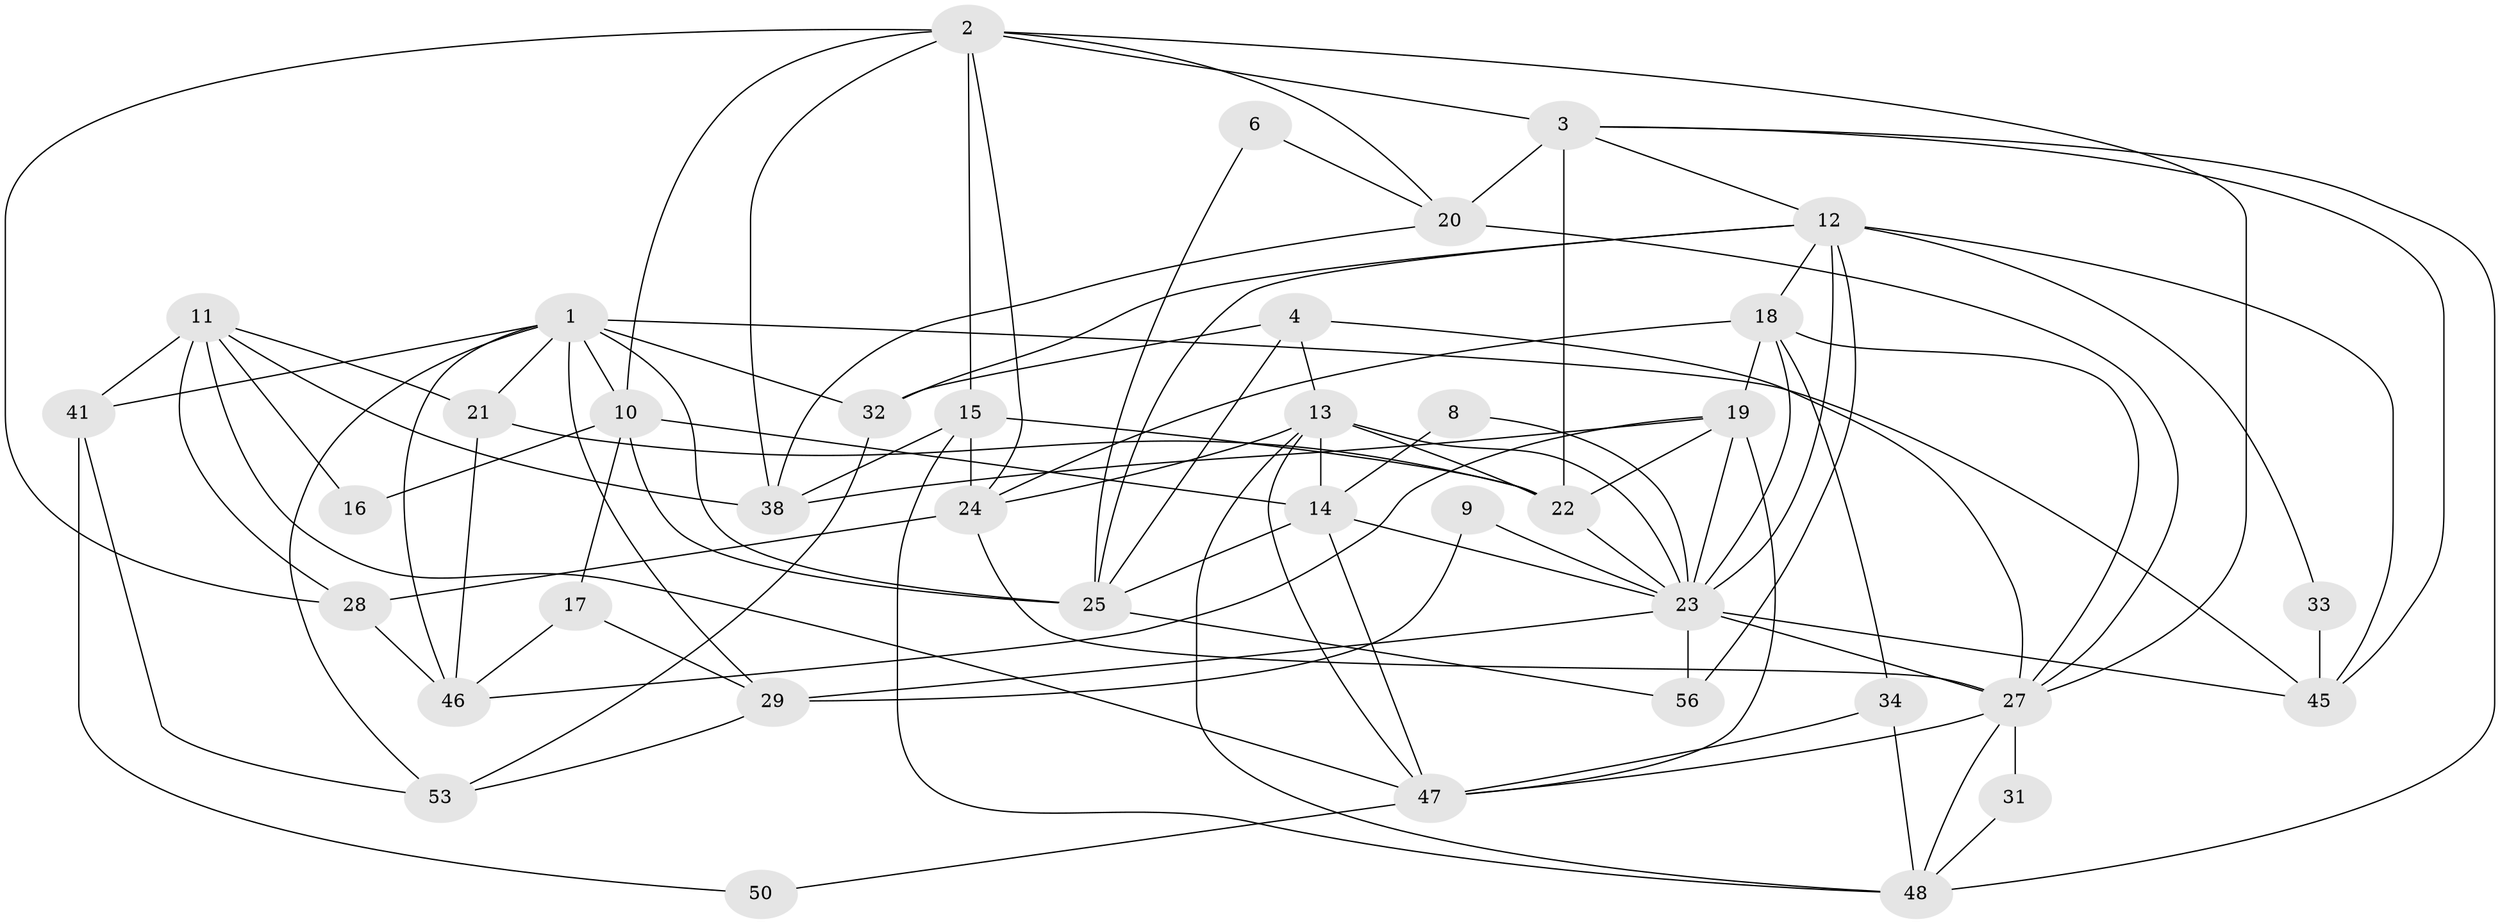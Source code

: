// Generated by graph-tools (version 1.1) at 2025/23/03/03/25 07:23:56]
// undirected, 39 vertices, 99 edges
graph export_dot {
graph [start="1"]
  node [color=gray90,style=filled];
  1 [super="+5"];
  2 [super="+7"];
  3;
  4 [super="+49"];
  6;
  8;
  9;
  10 [super="+57"];
  11 [super="+44"];
  12 [super="+55"];
  13 [super="+36"];
  14 [super="+30"];
  15 [super="+60"];
  16;
  17;
  18 [super="+52"];
  19 [super="+64"];
  20 [super="+35"];
  21 [super="+37"];
  22 [super="+58"];
  23 [super="+39"];
  24 [super="+26"];
  25 [super="+40"];
  27 [super="+54"];
  28 [super="+43"];
  29 [super="+65"];
  31;
  32 [super="+42"];
  33;
  34;
  38 [super="+61"];
  41 [super="+59"];
  45 [super="+63"];
  46;
  47 [super="+51"];
  48 [super="+62"];
  50;
  53;
  56;
  1 -- 46;
  1 -- 41;
  1 -- 25;
  1 -- 32 [weight=2];
  1 -- 29;
  1 -- 53;
  1 -- 10;
  1 -- 45;
  1 -- 21;
  2 -- 3;
  2 -- 27;
  2 -- 24;
  2 -- 10;
  2 -- 28;
  2 -- 15;
  2 -- 20;
  2 -- 38;
  3 -- 20 [weight=2];
  3 -- 48;
  3 -- 45;
  3 -- 22;
  3 -- 12;
  4 -- 32;
  4 -- 27;
  4 -- 25;
  4 -- 13;
  6 -- 25;
  6 -- 20;
  8 -- 23;
  8 -- 14;
  9 -- 29;
  9 -- 23;
  10 -- 14;
  10 -- 16;
  10 -- 17;
  10 -- 25;
  11 -- 47;
  11 -- 41 [weight=2];
  11 -- 16;
  11 -- 21;
  11 -- 38;
  11 -- 28;
  12 -- 23;
  12 -- 18;
  12 -- 56;
  12 -- 25;
  12 -- 32;
  12 -- 33;
  12 -- 45;
  13 -- 22;
  13 -- 23;
  13 -- 14;
  13 -- 24;
  13 -- 48;
  13 -- 47;
  14 -- 23;
  14 -- 25;
  14 -- 47;
  15 -- 22;
  15 -- 48;
  15 -- 24;
  15 -- 38;
  17 -- 46;
  17 -- 29;
  18 -- 34;
  18 -- 19 [weight=2];
  18 -- 23;
  18 -- 24;
  18 -- 27;
  19 -- 46;
  19 -- 47;
  19 -- 23;
  19 -- 22;
  19 -- 38;
  20 -- 38;
  20 -- 27;
  21 -- 46;
  21 -- 22;
  22 -- 23;
  23 -- 45;
  23 -- 56;
  23 -- 27;
  23 -- 29;
  24 -- 28;
  24 -- 27;
  25 -- 56;
  27 -- 47;
  27 -- 31;
  27 -- 48;
  28 -- 46 [weight=2];
  29 -- 53;
  31 -- 48;
  32 -- 53;
  33 -- 45;
  34 -- 48;
  34 -- 47;
  41 -- 50;
  41 -- 53;
  47 -- 50;
}
